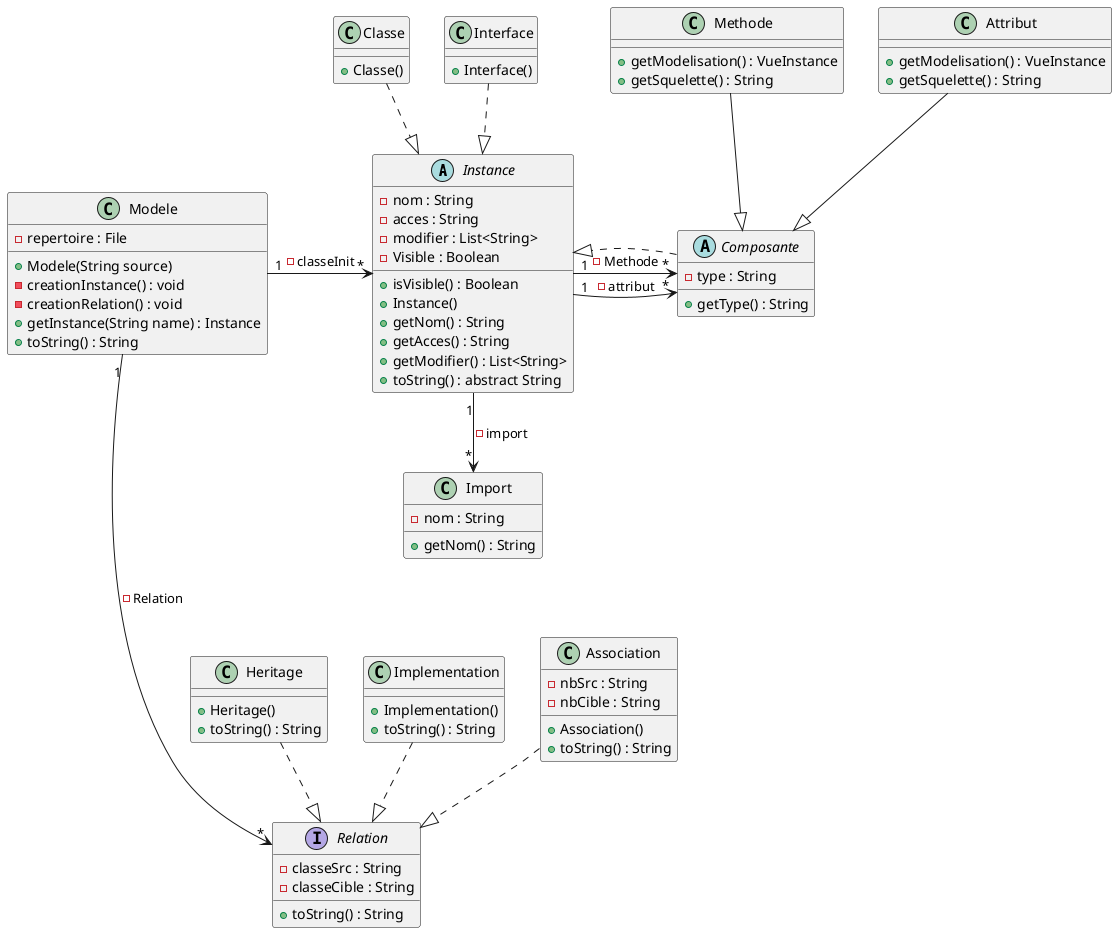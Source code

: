 @startuml
'https://plantuml.com/sequence-diagram

abstract Instance{
    -nom : String
    -acces : String
    -modifier : List<String>
    -Visible : Boolean
    +isVisible() : Boolean
    +Instance()
    +getNom() : String
    +getAcces() : String
    +getModifier() : List<String>
    +toString() : abstract String
}

class Classe{
    +Classe()
}

class Interface{
    +Interface()
}

abstract Composante{
    -type : String
    +getType() : String
}

class Methode{
    +getModelisation() : VueInstance
    +getSquelette() : String
}

class Attribut{
    +getModelisation() : VueInstance
    +getSquelette() : String
}

class Import{
    -nom : String
    +getNom() : String
}

class Modele{
    -repertoire : File
    +Modele(String source)
    -creationInstance() : void
    -creationRelation() : void
    +getInstance(String name) : Instance
    +toString() : String
}

interface Relation{
    -classeSrc : String
    -classeCible : String
    +toString() : String
}

class Heritage{
    +Heritage()
    +toString() : String
}

class Implementation{
    +Implementation()
    +toString() : String
}

class Association {
    -nbSrc : String
    -nbCible : String
    +Association()
    +toString() : String
}


Modele "1" -> "*" Instance  : -classeInit
Instance "1" -> "*" Composante : -attribut
Instance "1" -> "*" Composante : -Methode
Instance "1" --> "*" Import : -import
Classe ..|> Instance
Interface ..|> Instance
Methode --|> Composante
Attribut --|> Composante
Composante ..|> Instance
Modele "1" ----> "*"  Relation : -Relation
Association ..|> Relation
Heritage ..|> Relation
Implementation ..|> Relation

@enduml
